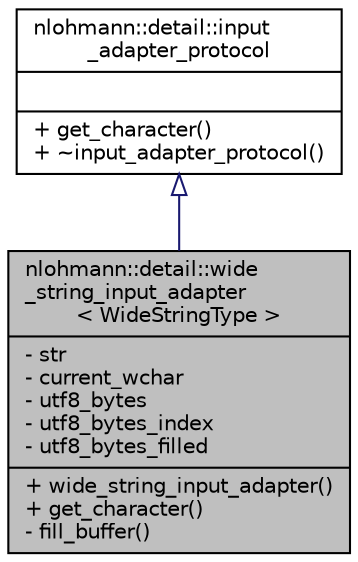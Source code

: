 digraph "nlohmann::detail::wide_string_input_adapter&lt; WideStringType &gt;"
{
 // INTERACTIVE_SVG=YES
  edge [fontname="Helvetica",fontsize="10",labelfontname="Helvetica",labelfontsize="10"];
  node [fontname="Helvetica",fontsize="10",shape=record];
  Node1 [label="{nlohmann::detail::wide\l_string_input_adapter\l\< WideStringType \>\n|- str\l- current_wchar\l- utf8_bytes\l- utf8_bytes_index\l- utf8_bytes_filled\l|+ wide_string_input_adapter()\l+ get_character()\l- fill_buffer()\l}",height=0.2,width=0.4,color="black", fillcolor="grey75", style="filled", fontcolor="black"];
  Node2 -> Node1 [dir="back",color="midnightblue",fontsize="10",style="solid",arrowtail="onormal",fontname="Helvetica"];
  Node2 [label="{nlohmann::detail::input\l_adapter_protocol\n||+ get_character()\l+ ~input_adapter_protocol()\l}",height=0.2,width=0.4,color="black", fillcolor="white", style="filled",URL="$structnlohmann_1_1detail_1_1input__adapter__protocol.html",tooltip="abstract input adapter interface "];
}
